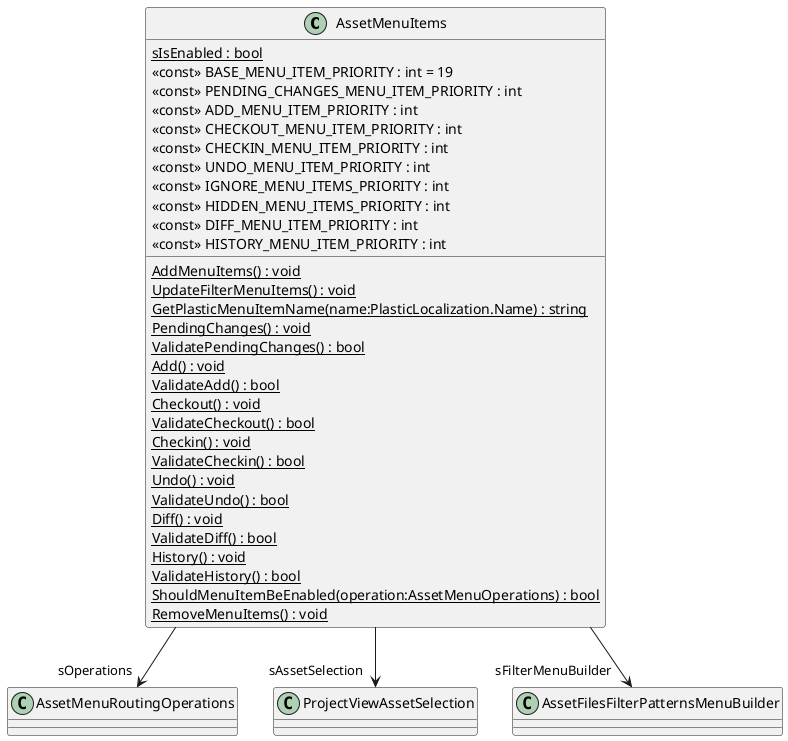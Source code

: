 @startuml
class AssetMenuItems {
    {static} AddMenuItems() : void
    {static} UpdateFilterMenuItems() : void
    {static} GetPlasticMenuItemName(name:PlasticLocalization.Name) : string
    {static} PendingChanges() : void
    {static} ValidatePendingChanges() : bool
    {static} Add() : void
    {static} ValidateAdd() : bool
    {static} Checkout() : void
    {static} ValidateCheckout() : bool
    {static} Checkin() : void
    {static} ValidateCheckin() : bool
    {static} Undo() : void
    {static} ValidateUndo() : bool
    {static} Diff() : void
    {static} ValidateDiff() : bool
    {static} History() : void
    {static} ValidateHistory() : bool
    {static} ShouldMenuItemBeEnabled(operation:AssetMenuOperations) : bool
    {static} RemoveMenuItems() : void
    {static} sIsEnabled : bool
    <<const>> BASE_MENU_ITEM_PRIORITY : int = 19
    <<const>> PENDING_CHANGES_MENU_ITEM_PRIORITY : int
    <<const>> ADD_MENU_ITEM_PRIORITY : int
    <<const>> CHECKOUT_MENU_ITEM_PRIORITY : int
    <<const>> CHECKIN_MENU_ITEM_PRIORITY : int
    <<const>> UNDO_MENU_ITEM_PRIORITY : int
    <<const>> IGNORE_MENU_ITEMS_PRIORITY : int
    <<const>> HIDDEN_MENU_ITEMS_PRIORITY : int
    <<const>> DIFF_MENU_ITEM_PRIORITY : int
    <<const>> HISTORY_MENU_ITEM_PRIORITY : int
}
AssetMenuItems --> "sOperations" AssetMenuRoutingOperations
AssetMenuItems --> "sAssetSelection" ProjectViewAssetSelection
AssetMenuItems --> "sFilterMenuBuilder" AssetFilesFilterPatternsMenuBuilder
@enduml
